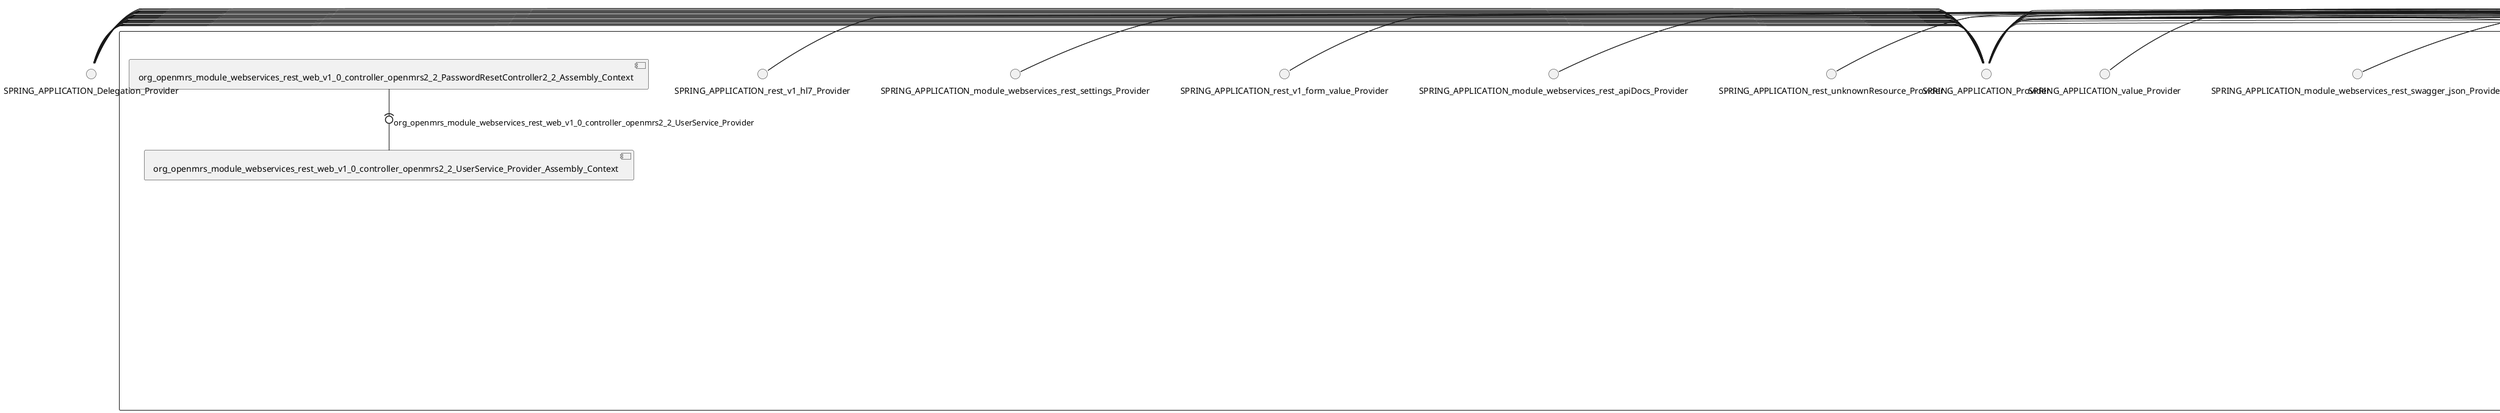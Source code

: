 @startuml
skinparam fixCircleLabelOverlapping true
() SPRING_APPLICATION_Delegation_Provider
() SPRING_APPLICATION_module_webservices_rest_apiDocs_Delegation_Provider
() SPRING_APPLICATION_module_webservices_rest_settings_Delegation_Provider
() SPRING_APPLICATION_module_webservices_rest_swagger_json_Delegation_Provider
() SPRING_APPLICATION_rest_unknownResource_Delegation_Provider
() SPRING_APPLICATION_rest_v1_form_value_Delegation_Provider
() SPRING_APPLICATION_rest_v1_hl7_Delegation_Provider
() SPRING_APPLICATION_value_Delegation_Provider
component null {
SPRING_APPLICATION_Delegation_Provider - SPRING_APPLICATION_Provider
SPRING_APPLICATION_Provider - [PasswordResetController2_2]
SPRING_APPLICATION_Delegation_Provider - SPRING_APPLICATION_Provider
SPRING_APPLICATION_Provider - [PasswordResetController2_2]
SPRING_APPLICATION_Delegation_Provider - SPRING_APPLICATION_Provider
SPRING_APPLICATION_Provider - [ConceptReferenceController1_9]
SPRING_APPLICATION_Delegation_Provider - SPRING_APPLICATION_Provider
SPRING_APPLICATION_Provider - [ChangePasswordController1_8]
SPRING_APPLICATION_Delegation_Provider - SPRING_APPLICATION_Provider
SPRING_APPLICATION_Provider - [LocaleAndThemeConfigurationController2_0]
SPRING_APPLICATION_Delegation_Provider - SPRING_APPLICATION_Provider
SPRING_APPLICATION_Provider - [ChangePasswordController1_8]
SPRING_APPLICATION_Delegation_Provider - SPRING_APPLICATION_Provider
SPRING_APPLICATION_Provider - [LocaleAndThemeConfigurationController2_0]
SPRING_APPLICATION_Delegation_Provider - SPRING_APPLICATION_Provider
SPRING_APPLICATION_Provider - [AddressTemplateController2_0]
SPRING_APPLICATION_Delegation_Provider - SPRING_APPLICATION_Provider
SPRING_APPLICATION_Provider - [SearchIndexController2_0]
SPRING_APPLICATION_Delegation_Provider - SPRING_APPLICATION_Provider
SPRING_APPLICATION_Provider - [VisitConfigurationController2_0]
SPRING_APPLICATION_Delegation_Provider - SPRING_APPLICATION_Provider
SPRING_APPLICATION_Provider - [SearchIndexController2_0]
SPRING_APPLICATION_Delegation_Provider - SPRING_APPLICATION_Provider
SPRING_APPLICATION_Provider - [SearchIndexController2_0]
SPRING_APPLICATION_Delegation_Provider - SPRING_APPLICATION_Provider
SPRING_APPLICATION_Provider - [AddressTemplateController2_0]
SPRING_APPLICATION_Delegation_Provider - SPRING_APPLICATION_Provider
SPRING_APPLICATION_Provider - [FormResourceController1_9]
SPRING_APPLICATION_Delegation_Provider - SPRING_APPLICATION_Provider
SPRING_APPLICATION_Provider - [SearchIndexController2_0]
SPRING_APPLICATION_Delegation_Provider - SPRING_APPLICATION_Provider
SPRING_APPLICATION_Provider - [ImplementationIdController2_0]
SPRING_APPLICATION_Delegation_Provider - SPRING_APPLICATION_Provider
SPRING_APPLICATION_Provider - [VisitConfigurationController2_0]
SPRING_APPLICATION_Delegation_Provider - SPRING_APPLICATION_Provider
SPRING_APPLICATION_Provider - [LoggedInUsersController2_0]
SPRING_APPLICATION_Delegation_Provider - SPRING_APPLICATION_Provider
SPRING_APPLICATION_Provider - [SearchIndexController2_0]
SPRING_APPLICATION_Delegation_Provider - SPRING_APPLICATION_Provider
SPRING_APPLICATION_Provider - [ConceptReferenceController1_9]
SPRING_APPLICATION_Delegation_Provider - SPRING_APPLICATION_Provider
SPRING_APPLICATION_Provider - [NameTemplateController2_0]
SPRING_APPLICATION_Delegation_Provider - SPRING_APPLICATION_Provider
SPRING_APPLICATION_Provider - [ImplementationIdController2_0]
SPRING_APPLICATION_Delegation_Provider - SPRING_APPLICATION_Provider
SPRING_APPLICATION_Provider - [LoggedInUsersController2_0]
SPRING_APPLICATION_Delegation_Provider - SPRING_APPLICATION_Provider
SPRING_APPLICATION_Provider - [FormResourceController1_9]
SPRING_APPLICATION_Delegation_Provider - SPRING_APPLICATION_Provider
SPRING_APPLICATION_Provider - [SearchIndexController2_0]
SPRING_APPLICATION_module_webservices_rest_apiDocs_Delegation_Provider - SPRING_APPLICATION_module_webservices_rest_apiDocs_Provider
SPRING_APPLICATION_module_webservices_rest_apiDocs_Provider - [SwaggerDocController]
SPRING_APPLICATION_module_webservices_rest_settings_Delegation_Provider - SPRING_APPLICATION_module_webservices_rest_settings_Provider
SPRING_APPLICATION_module_webservices_rest_settings_Provider - [SettingsFormController]
SPRING_APPLICATION_module_webservices_rest_swagger_json_Delegation_Provider - SPRING_APPLICATION_module_webservices_rest_swagger_json_Provider
SPRING_APPLICATION_module_webservices_rest_swagger_json_Provider - [SwaggerSpecificationController]
SPRING_APPLICATION_rest_unknownResource_Delegation_Provider - SPRING_APPLICATION_rest_unknownResource_Provider
SPRING_APPLICATION_rest_unknownResource_Provider - [UnknownResourceController]
SPRING_APPLICATION_rest_v1_form_value_Delegation_Provider - SPRING_APPLICATION_rest_v1_form_value_Provider
SPRING_APPLICATION_rest_v1_form_value_Provider - [FormResourceController1_9]
SPRING_APPLICATION_rest_v1_hl7_Delegation_Provider - SPRING_APPLICATION_rest_v1_hl7_Provider
SPRING_APPLICATION_rest_v1_hl7_Provider - [SearchIndexController2_0]
SPRING_APPLICATION_value_Delegation_Provider - SPRING_APPLICATION_value_Provider
SPRING_APPLICATION_value_Provider - [ObsComplexValueController1_8]
[org_openmrs_module_webservices_rest_web_v1_0_controller_MainSubResourceController_Assembly_Context] -(0- [org_openmrs_module_webservices_rest_web_api_impl_RestServiceImpl_Assembly_Context] : org_openmrs_module_webservices_rest_web_api_RestService_Provider
[org_openmrs_module_webservices_rest_web_v1_0_controller_openmrs2_0_SearchIndexController2_0_Assembly_Context] -(0- [org_openmrs_module_webservices_rest_web_api_RestService_Assembly_Context] : org_openmrs_module_webservices_rest_web_api_RestService_Provider
[org_openmrs_module_webservices_rest_web_v1_0_controller_openmrs2_0_SearchIndexController2_0_Assembly_Context] -(0- [org_openmrs_module_webservices_rest_web_api_impl_RestServiceImpl_Assembly_Context] : org_openmrs_module_webservices_rest_web_api_RestService_Provider
[org_openmrs_module_webservices_rest_web_v1_0_controller_openmrs1_9_SessionController1_9_Assembly_Context] -(0- [org_openmrs_module_webservices_rest_web_api_impl_RestServiceImpl_Assembly_Context] : org_openmrs_module_webservices_rest_web_api_RestService_Provider
[org_openmrs_module_webservices_rest_web_v1_0_controller_MainResourceController_Assembly_Context] -(0- [org_openmrs_module_webservices_rest_web_api_impl_RestServiceImpl_Assembly_Context] : org_openmrs_module_webservices_rest_web_api_RestService_Provider
[org_openmrs_module_webservices_rest_web_v1_0_controller_openmrs1_9_SessionController1_9_Assembly_Context] -(0- [org_openmrs_module_webservices_rest_web_api_RestService_Assembly_Context] : org_openmrs_module_webservices_rest_web_api_RestService_Provider
[org_openmrs_module_webservices_rest_web_v1_0_controller_MainResourceController_Assembly_Context] -(0- [org_openmrs_module_webservices_rest_web_api_RestService_Assembly_Context] : org_openmrs_module_webservices_rest_web_api_RestService_Provider
[org_openmrs_module_webservices_rest_web_v1_0_controller_openmrs2_0_ClearDbCacheController2_0_Assembly_Context] -(0- [org_openmrs_module_webservices_rest_web_api_RestService_Assembly_Context] : org_openmrs_module_webservices_rest_web_api_RestService_Provider
[org_openmrs_module_webservices_rest_web_v1_0_controller_openmrs2_0_ClearDbCacheController2_0_Assembly_Context] -(0- [org_openmrs_module_webservices_rest_web_api_impl_RestServiceImpl_Assembly_Context] : org_openmrs_module_webservices_rest_web_api_RestService_Provider
[org_openmrs_module_webservices_rest_web_v1_0_controller_MainSubResourceController_Assembly_Context] -(0- [org_openmrs_module_webservices_rest_web_api_RestService_Assembly_Context] : org_openmrs_module_webservices_rest_web_api_RestService_Provider
[org_openmrs_module_webservices_rest_web_v1_0_controller_MainSubResourceController_Assembly_Context] -(0- [org_openmrs_module_webservices_rest_web_v1_0_controller_BaseUriSetup_Assembly_Context] : org_openmrs_module_webservices_rest_web_v1_0_controller_BaseUriSetup_Provider
[org_openmrs_module_webservices_rest_web_v1_0_controller_MainResourceController_Assembly_Context] -(0- [org_openmrs_module_webservices_rest_web_v1_0_controller_BaseUriSetup_Assembly_Context] : org_openmrs_module_webservices_rest_web_v1_0_controller_BaseUriSetup_Provider
[org_openmrs_module_webservices_rest_web_v1_0_controller_openmrs1_8_HL7MessageController1_8_Assembly_Context] -(0- [org_openmrs_module_webservices_rest_web_v1_0_controller_MainResourceController_Assembly_Context] : org_openmrs_module_webservices_rest_web_v1_0_controller_MainResourceController_Provider
[org_openmrs_module_webservices_rest_web_v1_0_controller_openmrs1_8_ObsComplexValueController1_8_Assembly_Context] -(0- [org_openmrs_module_webservices_rest_web_v1_0_controller_openmrs1_8_ObsService_Provider_Assembly_Context] : org_openmrs_module_webservices_rest_web_v1_0_controller_openmrs1_8_ObsService_Provider
[org_openmrs_module_webservices_rest_web_v1_0_controller_openmrs1_8_ChangePasswordController1_8_Assembly_Context] -(0- [org_openmrs_module_webservices_rest_web_v1_0_controller_openmrs1_8_UserService_Provider_Assembly_Context] : org_openmrs_module_webservices_rest_web_v1_0_controller_openmrs1_8_UserService_Provider
[org_openmrs_module_webservices_rest_web_v1_0_controller_openmrs1_9_FormResourceController1_9_Assembly_Context] -(0- [org_openmrs_module_webservices_rest_web_v1_0_controller_openmrs1_9_ClobDatatypeStorageController_Assembly_Context] : org_openmrs_module_webservices_rest_web_v1_0_controller_openmrs1_9_ClobDatatypeStorageController_Provider
[org_openmrs_module_webservices_rest_web_v1_0_controller_openmrs1_9_ClobDatatypeStorageController_Assembly_Context] -(0- [org_openmrs_module_webservices_rest_web_v1_0_controller_openmrs1_9_DatatypeService_Provider_Assembly_Context] : org_openmrs_module_webservices_rest_web_v1_0_controller_openmrs1_9_DatatypeService_Provider
[org_openmrs_module_webservices_rest_web_v1_0_controller_openmrs1_9_FormResourceController1_9_Assembly_Context] -(0- [org_openmrs_module_webservices_rest_web_v1_0_controller_openmrs1_9_FormService_Provider_Assembly_Context] : org_openmrs_module_webservices_rest_web_v1_0_controller_openmrs1_9_FormService_Provider
[org_openmrs_module_webservices_rest_web_v1_0_controller_openmrs2_2_PasswordResetController2_2_Assembly_Context] -(0- [org_openmrs_module_webservices_rest_web_v1_0_controller_openmrs2_2_UserService_Provider_Assembly_Context] : org_openmrs_module_webservices_rest_web_v1_0_controller_openmrs2_2_UserService_Provider
[AddressTemplateController2_0_Assembly_Context] [[openmrs-openmrs-module-webservices-rest.repository#_zMII6L_dEe64mvg5nownjg]]
[BaseRestController_Assembly_Context] [[openmrs-openmrs-module-webservices-rest.repository#_zMII6L_dEe64mvg5nownjg]]
[ChangePasswordController1_8_Assembly_Context] [[openmrs-openmrs-module-webservices-rest.repository#_zMII6L_dEe64mvg5nownjg]]
[ConceptReferenceController1_9_Assembly_Context] [[openmrs-openmrs-module-webservices-rest.repository#_zMII6L_dEe64mvg5nownjg]]
[FormResourceController1_9_Assembly_Context] [[openmrs-openmrs-module-webservices-rest.repository#_zMII6L_dEe64mvg5nownjg]]
[ImplementationIdController2_0_Assembly_Context] [[openmrs-openmrs-module-webservices-rest.repository#_zMII6L_dEe64mvg5nownjg]]
[LocaleAndThemeConfigurationController2_0_Assembly_Context] [[openmrs-openmrs-module-webservices-rest.repository#_zMII6L_dEe64mvg5nownjg]]
[LoggedInUsersController2_0_Assembly_Context] [[openmrs-openmrs-module-webservices-rest.repository#_zMII6L_dEe64mvg5nownjg]]
[NameTemplateController2_0_Assembly_Context] [[openmrs-openmrs-module-webservices-rest.repository#_zMII6L_dEe64mvg5nownjg]]
[ObsComplexValueController1_8_Assembly_Context] [[openmrs-openmrs-module-webservices-rest.repository#_zMII6L_dEe64mvg5nownjg]]
[PasswordResetController2_2_Assembly_Context] [[openmrs-openmrs-module-webservices-rest.repository#_zMII6L_dEe64mvg5nownjg]]
[SearchIndexController2_0_Assembly_Context] [[openmrs-openmrs-module-webservices-rest.repository#_zMII6L_dEe64mvg5nownjg]]
[SettingsFormController_Assembly_Context] [[openmrs-openmrs-module-webservices-rest.repository#_zMII6L_dEe64mvg5nownjg]]
[SwaggerDocController_Assembly_Context] [[openmrs-openmrs-module-webservices-rest.repository#_zMII6L_dEe64mvg5nownjg]]
[SwaggerSpecificationController_Assembly_Context] [[openmrs-openmrs-module-webservices-rest.repository#_zMII6L_dEe64mvg5nownjg]]
[UnknownResourceController_Assembly_Context] [[openmrs-openmrs-module-webservices-rest.repository#_zMII6L_dEe64mvg5nownjg]]
[VisitConfigurationController2_0_Assembly_Context] [[openmrs-openmrs-module-webservices-rest.repository#_zMII6L_dEe64mvg5nownjg]]
[org_openmrs_module_webservices_rest_web_api_RestService_Assembly_Context] [[openmrs-openmrs-module-webservices-rest.repository#_zMII6L_dEe64mvg5nownjg]]
[org_openmrs_module_webservices_rest_web_api_impl_RestServiceImpl_Assembly_Context] [[openmrs-openmrs-module-webservices-rest.repository#_zMII6L_dEe64mvg5nownjg]]
[org_openmrs_module_webservices_rest_web_controller_SettingsFormController_Assembly_Context] [[openmrs-openmrs-module-webservices-rest.repository#_zMII6L_dEe64mvg5nownjg]]
[org_openmrs_module_webservices_rest_web_controller_SwaggerDocController_Assembly_Context] [[openmrs-openmrs-module-webservices-rest.repository#_zMII6L_dEe64mvg5nownjg]]
[org_openmrs_module_webservices_rest_web_controller_SwaggerSpecificationController_Assembly_Context] [[openmrs-openmrs-module-webservices-rest.repository#_zMII6L_dEe64mvg5nownjg]]
[org_openmrs_module_webservices_rest_web_v1_0_controller_BaseRestController_Assembly_Context] [[openmrs-openmrs-module-webservices-rest.repository#_zMII6L_dEe64mvg5nownjg]]
[org_openmrs_module_webservices_rest_web_v1_0_controller_BaseUriSetup_Assembly_Context] [[openmrs-openmrs-module-webservices-rest.repository#_zMII6L_dEe64mvg5nownjg]]
[org_openmrs_module_webservices_rest_web_v1_0_controller_MainResourceController_Assembly_Context] [[openmrs-openmrs-module-webservices-rest.repository#_zMII6L_dEe64mvg5nownjg]]
[org_openmrs_module_webservices_rest_web_v1_0_controller_MainSubResourceController_Assembly_Context] [[openmrs-openmrs-module-webservices-rest.repository#_zMII6L_dEe64mvg5nownjg]]
[org_openmrs_module_webservices_rest_web_v1_0_controller_UnknownResourceController_Assembly_Context] [[openmrs-openmrs-module-webservices-rest.repository#_zMII6L_dEe64mvg5nownjg]]
[org_openmrs_module_webservices_rest_web_v1_0_controller_openmrs1_8_ChangePasswordController1_8_Assembly_Context] [[openmrs-openmrs-module-webservices-rest.repository#_zMII6L_dEe64mvg5nownjg]]
[org_openmrs_module_webservices_rest_web_v1_0_controller_openmrs1_8_HL7MessageController1_8_Assembly_Context] [[openmrs-openmrs-module-webservices-rest.repository#_zMII6L_dEe64mvg5nownjg]]
[org_openmrs_module_webservices_rest_web_v1_0_controller_openmrs1_8_ObsComplexValueController1_8_Assembly_Context] [[openmrs-openmrs-module-webservices-rest.repository#_zMII6L_dEe64mvg5nownjg]]
[org_openmrs_module_webservices_rest_web_v1_0_controller_openmrs1_8_ObsService_Provider_Assembly_Context] [[openmrs-openmrs-module-webservices-rest.repository#_zMII6L_dEe64mvg5nownjg]]
[org_openmrs_module_webservices_rest_web_v1_0_controller_openmrs1_8_UserService_Provider_Assembly_Context] [[openmrs-openmrs-module-webservices-rest.repository#_zMII6L_dEe64mvg5nownjg]]
[org_openmrs_module_webservices_rest_web_v1_0_controller_openmrs1_9_ClobDatatypeStorageController_Assembly_Context] [[openmrs-openmrs-module-webservices-rest.repository#_zMII6L_dEe64mvg5nownjg]]
[org_openmrs_module_webservices_rest_web_v1_0_controller_openmrs1_9_ConceptReferenceController1_9_Assembly_Context] [[openmrs-openmrs-module-webservices-rest.repository#_zMII6L_dEe64mvg5nownjg]]
[org_openmrs_module_webservices_rest_web_v1_0_controller_openmrs1_9_DatatypeService_Provider_Assembly_Context] [[openmrs-openmrs-module-webservices-rest.repository#_zMII6L_dEe64mvg5nownjg]]
[org_openmrs_module_webservices_rest_web_v1_0_controller_openmrs1_9_FormResourceController1_9_Assembly_Context] [[openmrs-openmrs-module-webservices-rest.repository#_zMII6L_dEe64mvg5nownjg]]
[org_openmrs_module_webservices_rest_web_v1_0_controller_openmrs1_9_FormService_Provider_Assembly_Context] [[openmrs-openmrs-module-webservices-rest.repository#_zMII6L_dEe64mvg5nownjg]]
[org_openmrs_module_webservices_rest_web_v1_0_controller_openmrs1_9_SessionController1_9_Assembly_Context] [[openmrs-openmrs-module-webservices-rest.repository#_zMII6L_dEe64mvg5nownjg]]
[org_openmrs_module_webservices_rest_web_v1_0_controller_openmrs2_0_AddressTemplateController2_0_Assembly_Context] [[openmrs-openmrs-module-webservices-rest.repository#_zMII6L_dEe64mvg5nownjg]]
[org_openmrs_module_webservices_rest_web_v1_0_controller_openmrs2_0_ClearDbCacheController2_0_Assembly_Context] [[openmrs-openmrs-module-webservices-rest.repository#_zMII6L_dEe64mvg5nownjg]]
[org_openmrs_module_webservices_rest_web_v1_0_controller_openmrs2_0_ImplementationIdController2_0_Assembly_Context] [[openmrs-openmrs-module-webservices-rest.repository#_zMII6L_dEe64mvg5nownjg]]
[org_openmrs_module_webservices_rest_web_v1_0_controller_openmrs2_0_LocaleAndThemeConfigurationController2_0_Assembly_Context] [[openmrs-openmrs-module-webservices-rest.repository#_zMII6L_dEe64mvg5nownjg]]
[org_openmrs_module_webservices_rest_web_v1_0_controller_openmrs2_0_LoggedInUsersController2_0_Assembly_Context] [[openmrs-openmrs-module-webservices-rest.repository#_zMII6L_dEe64mvg5nownjg]]
[org_openmrs_module_webservices_rest_web_v1_0_controller_openmrs2_0_NameTemplateController2_0_Assembly_Context] [[openmrs-openmrs-module-webservices-rest.repository#_zMII6L_dEe64mvg5nownjg]]
[org_openmrs_module_webservices_rest_web_v1_0_controller_openmrs2_0_SearchIndexController2_0_Assembly_Context] [[openmrs-openmrs-module-webservices-rest.repository#_zMII6L_dEe64mvg5nownjg]]
[org_openmrs_module_webservices_rest_web_v1_0_controller_openmrs2_0_VisitConfigurationController2_0_Assembly_Context] [[openmrs-openmrs-module-webservices-rest.repository#_zMII6L_dEe64mvg5nownjg]]
[org_openmrs_module_webservices_rest_web_v1_0_controller_openmrs2_2_PasswordResetController2_2_Assembly_Context] [[openmrs-openmrs-module-webservices-rest.repository#_zMII6L_dEe64mvg5nownjg]]
[org_openmrs_module_webservices_rest_web_v1_0_controller_openmrs2_2_UserService_Provider_Assembly_Context] [[openmrs-openmrs-module-webservices-rest.repository#_zMII6L_dEe64mvg5nownjg]]
}

@enduml
